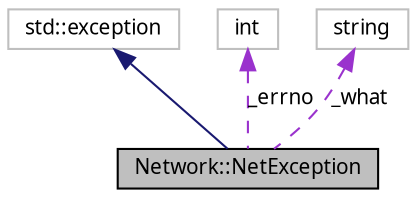 digraph G
{
  edge [fontname="FreeSans.ttf",fontsize=10,labelfontname="FreeSans.ttf",labelfontsize=10];
  node [fontname="FreeSans.ttf",fontsize=10,shape=record];
  Node1 [label="Network::NetException",height=0.2,width=0.4,color="black", fillcolor="grey75", style="filled" fontcolor="black"];
  Node2 -> Node1 [dir=back,color="midnightblue",fontsize=10,style="solid",fontname="FreeSans.ttf"];
  Node2 [label="std::exception",height=0.2,width=0.4,color="grey75", fillcolor="white", style="filled"];
  Node3 -> Node1 [dir=back,color="darkorchid3",fontsize=10,style="dashed",label="_errno",fontname="FreeSans.ttf"];
  Node3 [label="int",height=0.2,width=0.4,color="grey75", fillcolor="white", style="filled"];
  Node4 -> Node1 [dir=back,color="darkorchid3",fontsize=10,style="dashed",label="_what",fontname="FreeSans.ttf"];
  Node4 [label="string",height=0.2,width=0.4,color="grey75", fillcolor="white", style="filled"];
}
